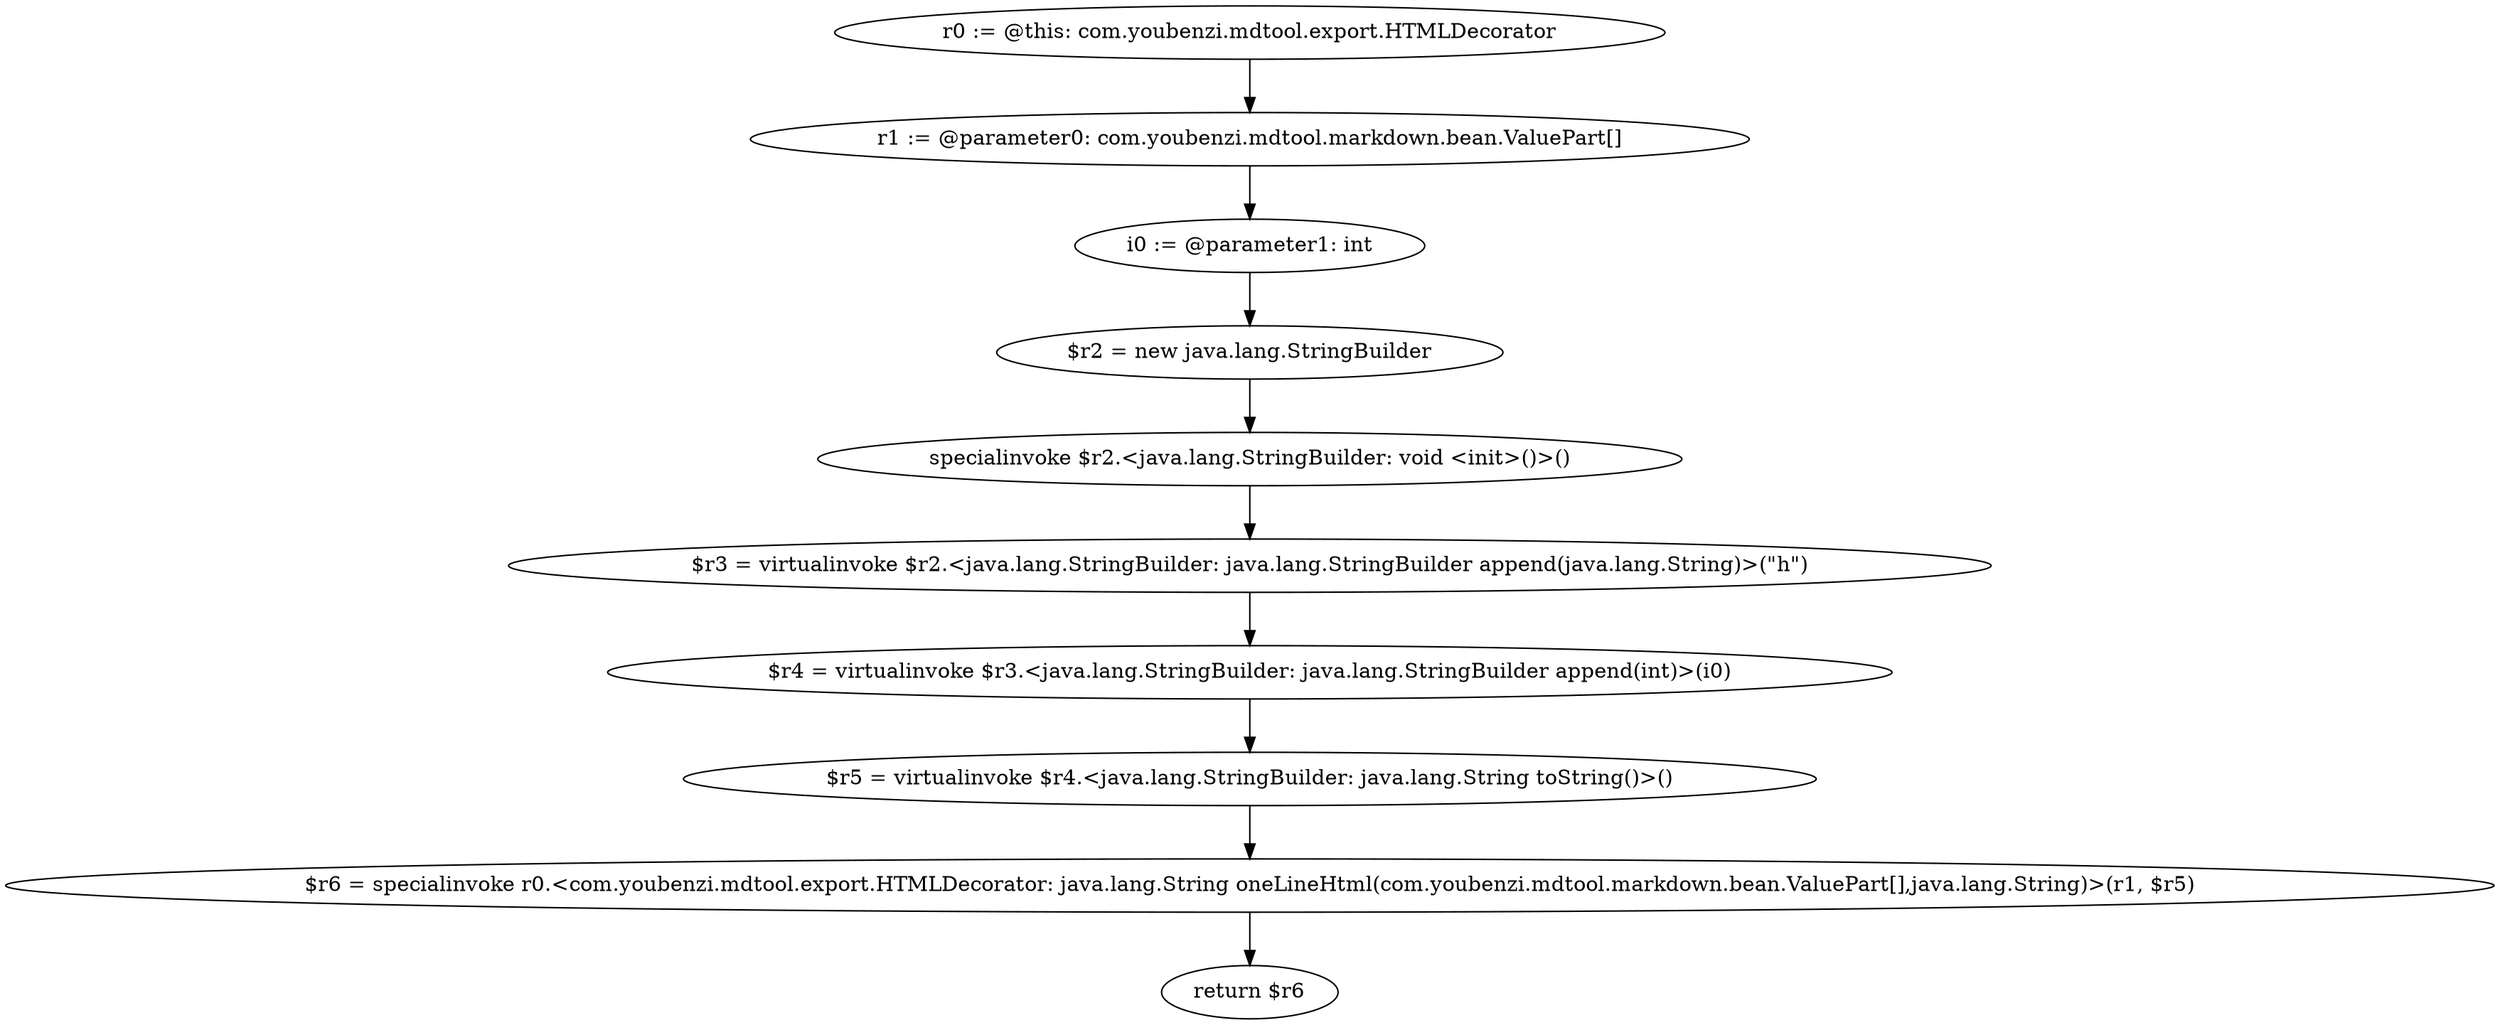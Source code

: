 digraph "unitGraph" {
    "r0 := @this: com.youbenzi.mdtool.export.HTMLDecorator"
    "r1 := @parameter0: com.youbenzi.mdtool.markdown.bean.ValuePart[]"
    "i0 := @parameter1: int"
    "$r2 = new java.lang.StringBuilder"
    "specialinvoke $r2.<java.lang.StringBuilder: void <init>()>()"
    "$r3 = virtualinvoke $r2.<java.lang.StringBuilder: java.lang.StringBuilder append(java.lang.String)>(\"h\")"
    "$r4 = virtualinvoke $r3.<java.lang.StringBuilder: java.lang.StringBuilder append(int)>(i0)"
    "$r5 = virtualinvoke $r4.<java.lang.StringBuilder: java.lang.String toString()>()"
    "$r6 = specialinvoke r0.<com.youbenzi.mdtool.export.HTMLDecorator: java.lang.String oneLineHtml(com.youbenzi.mdtool.markdown.bean.ValuePart[],java.lang.String)>(r1, $r5)"
    "return $r6"
    "r0 := @this: com.youbenzi.mdtool.export.HTMLDecorator"->"r1 := @parameter0: com.youbenzi.mdtool.markdown.bean.ValuePart[]";
    "r1 := @parameter0: com.youbenzi.mdtool.markdown.bean.ValuePart[]"->"i0 := @parameter1: int";
    "i0 := @parameter1: int"->"$r2 = new java.lang.StringBuilder";
    "$r2 = new java.lang.StringBuilder"->"specialinvoke $r2.<java.lang.StringBuilder: void <init>()>()";
    "specialinvoke $r2.<java.lang.StringBuilder: void <init>()>()"->"$r3 = virtualinvoke $r2.<java.lang.StringBuilder: java.lang.StringBuilder append(java.lang.String)>(\"h\")";
    "$r3 = virtualinvoke $r2.<java.lang.StringBuilder: java.lang.StringBuilder append(java.lang.String)>(\"h\")"->"$r4 = virtualinvoke $r3.<java.lang.StringBuilder: java.lang.StringBuilder append(int)>(i0)";
    "$r4 = virtualinvoke $r3.<java.lang.StringBuilder: java.lang.StringBuilder append(int)>(i0)"->"$r5 = virtualinvoke $r4.<java.lang.StringBuilder: java.lang.String toString()>()";
    "$r5 = virtualinvoke $r4.<java.lang.StringBuilder: java.lang.String toString()>()"->"$r6 = specialinvoke r0.<com.youbenzi.mdtool.export.HTMLDecorator: java.lang.String oneLineHtml(com.youbenzi.mdtool.markdown.bean.ValuePart[],java.lang.String)>(r1, $r5)";
    "$r6 = specialinvoke r0.<com.youbenzi.mdtool.export.HTMLDecorator: java.lang.String oneLineHtml(com.youbenzi.mdtool.markdown.bean.ValuePart[],java.lang.String)>(r1, $r5)"->"return $r6";
}
